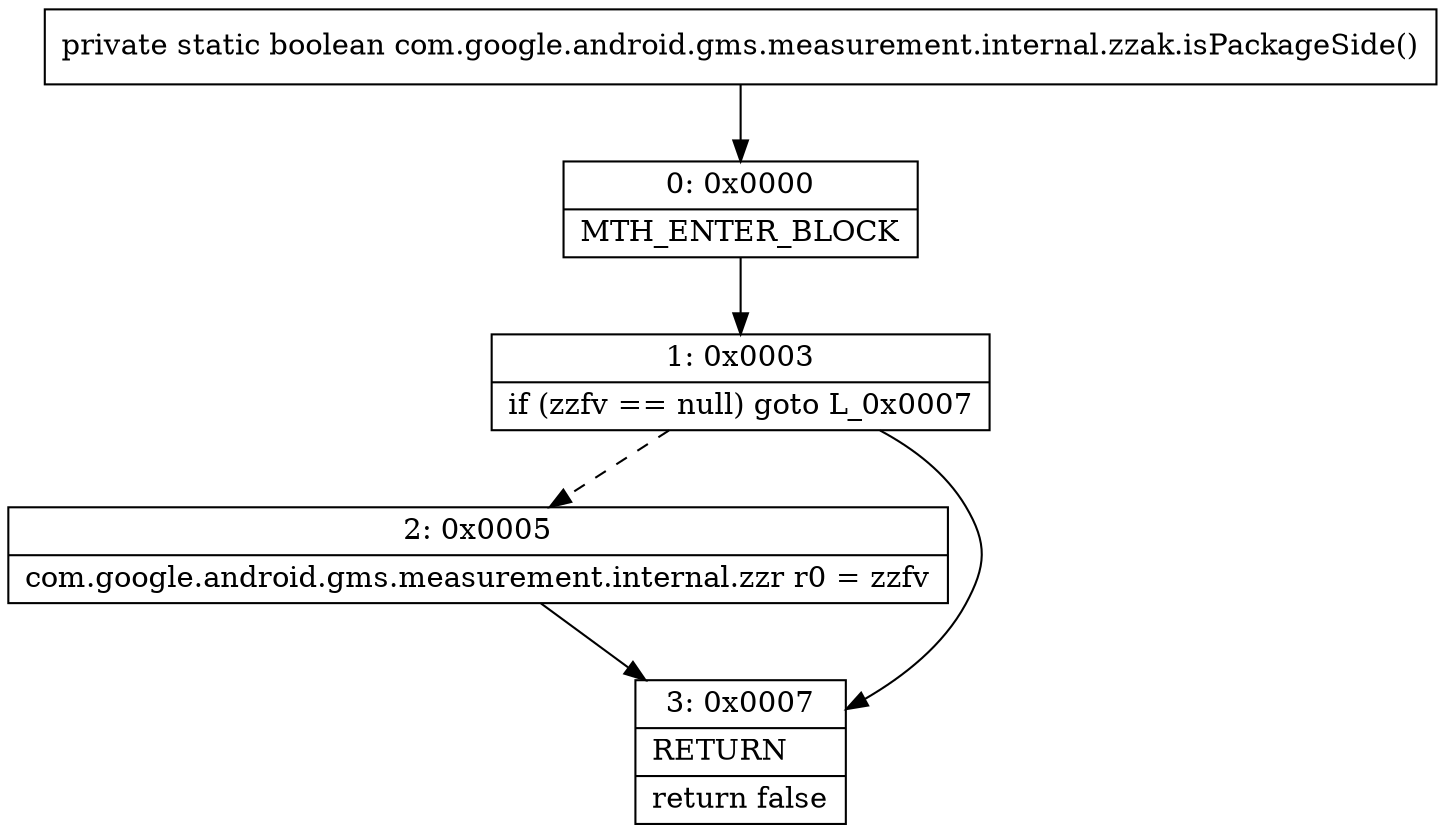 digraph "CFG forcom.google.android.gms.measurement.internal.zzak.isPackageSide()Z" {
Node_0 [shape=record,label="{0\:\ 0x0000|MTH_ENTER_BLOCK\l}"];
Node_1 [shape=record,label="{1\:\ 0x0003|if (zzfv == null) goto L_0x0007\l}"];
Node_2 [shape=record,label="{2\:\ 0x0005|com.google.android.gms.measurement.internal.zzr r0 = zzfv\l}"];
Node_3 [shape=record,label="{3\:\ 0x0007|RETURN\l|return false\l}"];
MethodNode[shape=record,label="{private static boolean com.google.android.gms.measurement.internal.zzak.isPackageSide() }"];
MethodNode -> Node_0;
Node_0 -> Node_1;
Node_1 -> Node_2[style=dashed];
Node_1 -> Node_3;
Node_2 -> Node_3;
}

